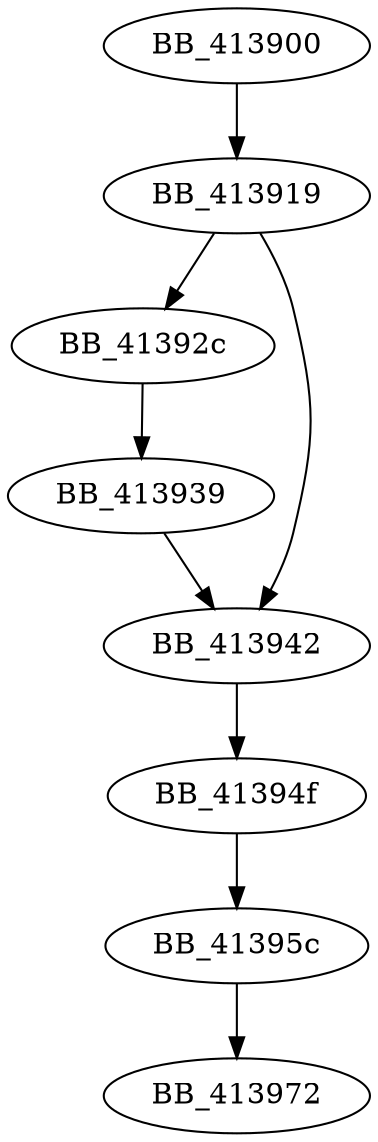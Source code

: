 DiGraph sub_413900{
BB_413900->BB_413919
BB_413919->BB_41392c
BB_413919->BB_413942
BB_41392c->BB_413939
BB_413939->BB_413942
BB_413942->BB_41394f
BB_41394f->BB_41395c
BB_41395c->BB_413972
}
